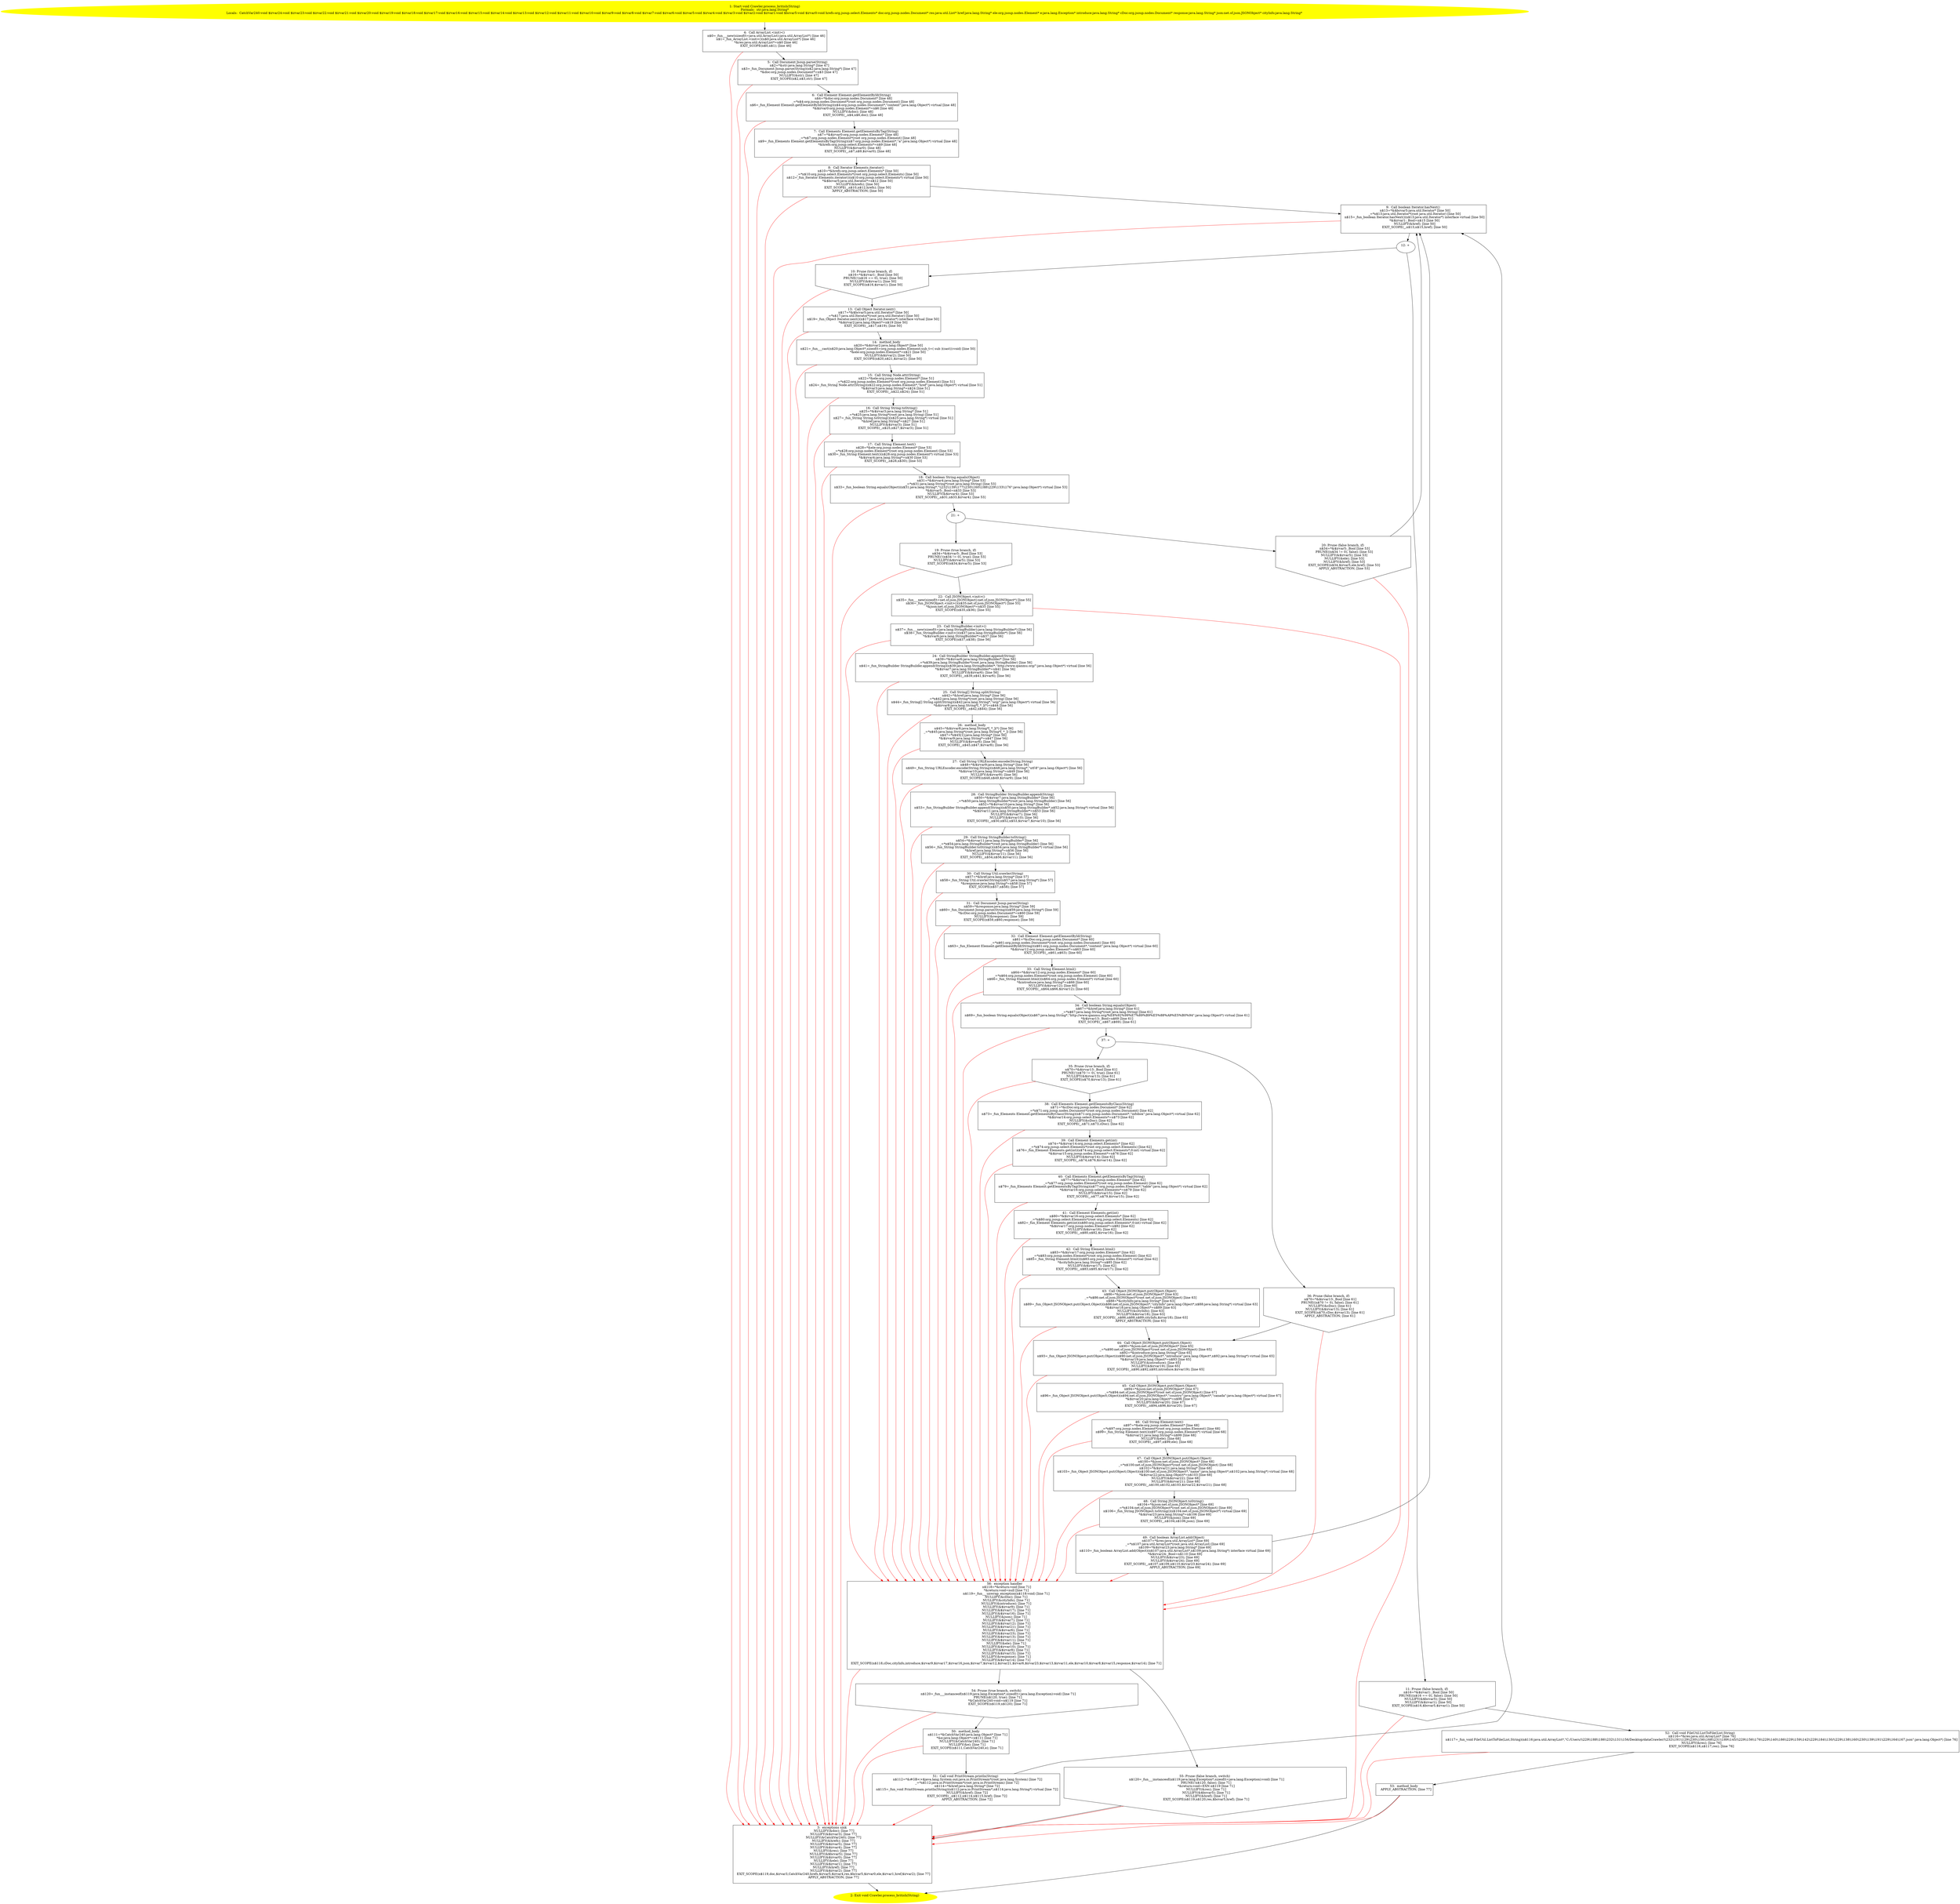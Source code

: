 /* @generated */
digraph cfg {
"com.dulishuo.qianmu.city.Crawler.process_british(java.lang.String):void.0b374872aeefdee6e9dab8f9bb903de5_1" [label="1: Start void Crawler.process_british(String)\nFormals:  str:java.lang.String*\nLocals:  CatchVar240:void $irvar24:void $irvar23:void $irvar22:void $irvar21:void $irvar20:void $irvar19:void $irvar18:void $irvar17:void $irvar16:void $irvar15:void $irvar14:void $irvar13:void $irvar12:void $irvar11:void $irvar10:void $irvar9:void $irvar8:void $irvar7:void $irvar6:void $irvar5:void $irvar4:void $irvar3:void $irvar2:void $irvar1:void $bcvar5:void $irvar0:void hrefs:org.jsoup.select.Elements* doc:org.jsoup.nodes.Document* res:java.util.List* href:java.lang.String* ele:org.jsoup.nodes.Element* e:java.lang.Exception* introduce:java.lang.String* cDoc:org.jsoup.nodes.Document* response:java.lang.String* json:net.sf.json.JSONObject* cityInfo:java.lang.String* \n  " color=yellow style=filled]
	

	 "com.dulishuo.qianmu.city.Crawler.process_british(java.lang.String):void.0b374872aeefdee6e9dab8f9bb903de5_1" -> "com.dulishuo.qianmu.city.Crawler.process_british(java.lang.String):void.0b374872aeefdee6e9dab8f9bb903de5_4" ;
"com.dulishuo.qianmu.city.Crawler.process_british(java.lang.String):void.0b374872aeefdee6e9dab8f9bb903de5_2" [label="2: Exit void Crawler.process_british(String) \n  " color=yellow style=filled]
	

"com.dulishuo.qianmu.city.Crawler.process_british(java.lang.String):void.0b374872aeefdee6e9dab8f9bb903de5_3" [label="3:  exceptions sink \n   NULLIFY(&doc); [line 77]\n  NULLIFY(&$irvar3); [line 77]\n  NULLIFY(&CatchVar240); [line 77]\n  NULLIFY(&hrefs); [line 77]\n  NULLIFY(&$irvar5); [line 77]\n  NULLIFY(&$irvar4); [line 77]\n  NULLIFY(&res); [line 77]\n  NULLIFY(&$bcvar5); [line 77]\n  NULLIFY(&$irvar0); [line 77]\n  NULLIFY(&ele); [line 77]\n  NULLIFY(&$irvar1); [line 77]\n  NULLIFY(&href); [line 77]\n  NULLIFY(&$irvar2); [line 77]\n  EXIT_SCOPE(n$119,doc,$irvar3,CatchVar240,hrefs,$irvar5,$irvar4,res,$bcvar5,$irvar0,ele,$irvar1,href,$irvar2); [line 77]\n  APPLY_ABSTRACTION; [line 77]\n " shape="box"]
	

	 "com.dulishuo.qianmu.city.Crawler.process_british(java.lang.String):void.0b374872aeefdee6e9dab8f9bb903de5_3" -> "com.dulishuo.qianmu.city.Crawler.process_british(java.lang.String):void.0b374872aeefdee6e9dab8f9bb903de5_2" ;
"com.dulishuo.qianmu.city.Crawler.process_british(java.lang.String):void.0b374872aeefdee6e9dab8f9bb903de5_4" [label="4:  Call ArrayList.<init>() \n   n$0=_fun___new(sizeof(t=java.util.ArrayList):java.util.ArrayList*) [line 46]\n  n$1=_fun_ArrayList.<init>()(n$0:java.util.ArrayList*) [line 46]\n  *&res:java.util.ArrayList*=n$0 [line 46]\n  EXIT_SCOPE(n$0,n$1); [line 46]\n " shape="box"]
	

	 "com.dulishuo.qianmu.city.Crawler.process_british(java.lang.String):void.0b374872aeefdee6e9dab8f9bb903de5_4" -> "com.dulishuo.qianmu.city.Crawler.process_british(java.lang.String):void.0b374872aeefdee6e9dab8f9bb903de5_5" ;
	 "com.dulishuo.qianmu.city.Crawler.process_british(java.lang.String):void.0b374872aeefdee6e9dab8f9bb903de5_4" -> "com.dulishuo.qianmu.city.Crawler.process_british(java.lang.String):void.0b374872aeefdee6e9dab8f9bb903de5_3" [color="red" ];
"com.dulishuo.qianmu.city.Crawler.process_british(java.lang.String):void.0b374872aeefdee6e9dab8f9bb903de5_5" [label="5:  Call Document Jsoup.parse(String) \n   n$2=*&str:java.lang.String* [line 47]\n  n$3=_fun_Document Jsoup.parse(String)(n$2:java.lang.String*) [line 47]\n  *&doc:org.jsoup.nodes.Document*=n$3 [line 47]\n  NULLIFY(&str); [line 47]\n  EXIT_SCOPE(n$2,n$3,str); [line 47]\n " shape="box"]
	

	 "com.dulishuo.qianmu.city.Crawler.process_british(java.lang.String):void.0b374872aeefdee6e9dab8f9bb903de5_5" -> "com.dulishuo.qianmu.city.Crawler.process_british(java.lang.String):void.0b374872aeefdee6e9dab8f9bb903de5_6" ;
	 "com.dulishuo.qianmu.city.Crawler.process_british(java.lang.String):void.0b374872aeefdee6e9dab8f9bb903de5_5" -> "com.dulishuo.qianmu.city.Crawler.process_british(java.lang.String):void.0b374872aeefdee6e9dab8f9bb903de5_3" [color="red" ];
"com.dulishuo.qianmu.city.Crawler.process_british(java.lang.String):void.0b374872aeefdee6e9dab8f9bb903de5_6" [label="6:  Call Element Element.getElementById(String) \n   n$4=*&doc:org.jsoup.nodes.Document* [line 48]\n  _=*n$4:org.jsoup.nodes.Document*(root org.jsoup.nodes.Document) [line 48]\n  n$6=_fun_Element Element.getElementById(String)(n$4:org.jsoup.nodes.Document*,\"content\":java.lang.Object*) virtual [line 48]\n  *&$irvar0:org.jsoup.nodes.Element*=n$6 [line 48]\n  NULLIFY(&doc); [line 48]\n  EXIT_SCOPE(_,n$4,n$6,doc); [line 48]\n " shape="box"]
	

	 "com.dulishuo.qianmu.city.Crawler.process_british(java.lang.String):void.0b374872aeefdee6e9dab8f9bb903de5_6" -> "com.dulishuo.qianmu.city.Crawler.process_british(java.lang.String):void.0b374872aeefdee6e9dab8f9bb903de5_7" ;
	 "com.dulishuo.qianmu.city.Crawler.process_british(java.lang.String):void.0b374872aeefdee6e9dab8f9bb903de5_6" -> "com.dulishuo.qianmu.city.Crawler.process_british(java.lang.String):void.0b374872aeefdee6e9dab8f9bb903de5_3" [color="red" ];
"com.dulishuo.qianmu.city.Crawler.process_british(java.lang.String):void.0b374872aeefdee6e9dab8f9bb903de5_7" [label="7:  Call Elements Element.getElementsByTag(String) \n   n$7=*&$irvar0:org.jsoup.nodes.Element* [line 48]\n  _=*n$7:org.jsoup.nodes.Element*(root org.jsoup.nodes.Element) [line 48]\n  n$9=_fun_Elements Element.getElementsByTag(String)(n$7:org.jsoup.nodes.Element*,\"a\":java.lang.Object*) virtual [line 48]\n  *&hrefs:org.jsoup.select.Elements*=n$9 [line 48]\n  NULLIFY(&$irvar0); [line 48]\n  EXIT_SCOPE(_,n$7,n$9,$irvar0); [line 48]\n " shape="box"]
	

	 "com.dulishuo.qianmu.city.Crawler.process_british(java.lang.String):void.0b374872aeefdee6e9dab8f9bb903de5_7" -> "com.dulishuo.qianmu.city.Crawler.process_british(java.lang.String):void.0b374872aeefdee6e9dab8f9bb903de5_8" ;
	 "com.dulishuo.qianmu.city.Crawler.process_british(java.lang.String):void.0b374872aeefdee6e9dab8f9bb903de5_7" -> "com.dulishuo.qianmu.city.Crawler.process_british(java.lang.String):void.0b374872aeefdee6e9dab8f9bb903de5_3" [color="red" ];
"com.dulishuo.qianmu.city.Crawler.process_british(java.lang.String):void.0b374872aeefdee6e9dab8f9bb903de5_8" [label="8:  Call Iterator Elements.iterator() \n   n$10=*&hrefs:org.jsoup.select.Elements* [line 50]\n  _=*n$10:org.jsoup.select.Elements*(root org.jsoup.select.Elements) [line 50]\n  n$12=_fun_Iterator Elements.iterator()(n$10:org.jsoup.select.Elements*) virtual [line 50]\n  *&$bcvar5:java.util.Iterator*=n$12 [line 50]\n  NULLIFY(&hrefs); [line 50]\n  EXIT_SCOPE(_,n$10,n$12,hrefs); [line 50]\n  APPLY_ABSTRACTION; [line 50]\n " shape="box"]
	

	 "com.dulishuo.qianmu.city.Crawler.process_british(java.lang.String):void.0b374872aeefdee6e9dab8f9bb903de5_8" -> "com.dulishuo.qianmu.city.Crawler.process_british(java.lang.String):void.0b374872aeefdee6e9dab8f9bb903de5_9" ;
	 "com.dulishuo.qianmu.city.Crawler.process_british(java.lang.String):void.0b374872aeefdee6e9dab8f9bb903de5_8" -> "com.dulishuo.qianmu.city.Crawler.process_british(java.lang.String):void.0b374872aeefdee6e9dab8f9bb903de5_3" [color="red" ];
"com.dulishuo.qianmu.city.Crawler.process_british(java.lang.String):void.0b374872aeefdee6e9dab8f9bb903de5_9" [label="9:  Call boolean Iterator.hasNext() \n   n$13=*&$bcvar5:java.util.Iterator* [line 50]\n  _=*n$13:java.util.Iterator*(root java.util.Iterator) [line 50]\n  n$15=_fun_boolean Iterator.hasNext()(n$13:java.util.Iterator*) interface virtual [line 50]\n  *&$irvar1:_Bool=n$15 [line 50]\n  NULLIFY(&href); [line 50]\n  EXIT_SCOPE(_,n$13,n$15,href); [line 50]\n " shape="box"]
	

	 "com.dulishuo.qianmu.city.Crawler.process_british(java.lang.String):void.0b374872aeefdee6e9dab8f9bb903de5_9" -> "com.dulishuo.qianmu.city.Crawler.process_british(java.lang.String):void.0b374872aeefdee6e9dab8f9bb903de5_12" ;
	 "com.dulishuo.qianmu.city.Crawler.process_british(java.lang.String):void.0b374872aeefdee6e9dab8f9bb903de5_9" -> "com.dulishuo.qianmu.city.Crawler.process_british(java.lang.String):void.0b374872aeefdee6e9dab8f9bb903de5_3" [color="red" ];
"com.dulishuo.qianmu.city.Crawler.process_british(java.lang.String):void.0b374872aeefdee6e9dab8f9bb903de5_10" [label="10: Prune (true branch, if) \n   n$16=*&$irvar1:_Bool [line 50]\n  PRUNE(!(n$16 == 0), true); [line 50]\n  NULLIFY(&$irvar1); [line 50]\n  EXIT_SCOPE(n$16,$irvar1); [line 50]\n " shape="invhouse"]
	

	 "com.dulishuo.qianmu.city.Crawler.process_british(java.lang.String):void.0b374872aeefdee6e9dab8f9bb903de5_10" -> "com.dulishuo.qianmu.city.Crawler.process_british(java.lang.String):void.0b374872aeefdee6e9dab8f9bb903de5_13" ;
	 "com.dulishuo.qianmu.city.Crawler.process_british(java.lang.String):void.0b374872aeefdee6e9dab8f9bb903de5_10" -> "com.dulishuo.qianmu.city.Crawler.process_british(java.lang.String):void.0b374872aeefdee6e9dab8f9bb903de5_3" [color="red" ];
"com.dulishuo.qianmu.city.Crawler.process_british(java.lang.String):void.0b374872aeefdee6e9dab8f9bb903de5_11" [label="11: Prune (false branch, if) \n   n$16=*&$irvar1:_Bool [line 50]\n  PRUNE((n$16 == 0), false); [line 50]\n  NULLIFY(&$bcvar5); [line 50]\n  NULLIFY(&$irvar1); [line 50]\n  EXIT_SCOPE(n$16,$bcvar5,$irvar1); [line 50]\n " shape="invhouse"]
	

	 "com.dulishuo.qianmu.city.Crawler.process_british(java.lang.String):void.0b374872aeefdee6e9dab8f9bb903de5_11" -> "com.dulishuo.qianmu.city.Crawler.process_british(java.lang.String):void.0b374872aeefdee6e9dab8f9bb903de5_52" ;
	 "com.dulishuo.qianmu.city.Crawler.process_british(java.lang.String):void.0b374872aeefdee6e9dab8f9bb903de5_11" -> "com.dulishuo.qianmu.city.Crawler.process_british(java.lang.String):void.0b374872aeefdee6e9dab8f9bb903de5_3" [color="red" ];
"com.dulishuo.qianmu.city.Crawler.process_british(java.lang.String):void.0b374872aeefdee6e9dab8f9bb903de5_12" [label="12: + \n  " ]
	

	 "com.dulishuo.qianmu.city.Crawler.process_british(java.lang.String):void.0b374872aeefdee6e9dab8f9bb903de5_12" -> "com.dulishuo.qianmu.city.Crawler.process_british(java.lang.String):void.0b374872aeefdee6e9dab8f9bb903de5_10" ;
	 "com.dulishuo.qianmu.city.Crawler.process_british(java.lang.String):void.0b374872aeefdee6e9dab8f9bb903de5_12" -> "com.dulishuo.qianmu.city.Crawler.process_british(java.lang.String):void.0b374872aeefdee6e9dab8f9bb903de5_11" ;
"com.dulishuo.qianmu.city.Crawler.process_british(java.lang.String):void.0b374872aeefdee6e9dab8f9bb903de5_13" [label="13:  Call Object Iterator.next() \n   n$17=*&$bcvar5:java.util.Iterator* [line 50]\n  _=*n$17:java.util.Iterator*(root java.util.Iterator) [line 50]\n  n$19=_fun_Object Iterator.next()(n$17:java.util.Iterator*) interface virtual [line 50]\n  *&$irvar2:java.lang.Object*=n$19 [line 50]\n  EXIT_SCOPE(_,n$17,n$19); [line 50]\n " shape="box"]
	

	 "com.dulishuo.qianmu.city.Crawler.process_british(java.lang.String):void.0b374872aeefdee6e9dab8f9bb903de5_13" -> "com.dulishuo.qianmu.city.Crawler.process_british(java.lang.String):void.0b374872aeefdee6e9dab8f9bb903de5_14" ;
	 "com.dulishuo.qianmu.city.Crawler.process_british(java.lang.String):void.0b374872aeefdee6e9dab8f9bb903de5_13" -> "com.dulishuo.qianmu.city.Crawler.process_british(java.lang.String):void.0b374872aeefdee6e9dab8f9bb903de5_3" [color="red" ];
"com.dulishuo.qianmu.city.Crawler.process_british(java.lang.String):void.0b374872aeefdee6e9dab8f9bb903de5_14" [label="14:  method_body \n   n$20=*&$irvar2:java.lang.Object* [line 50]\n  n$21=_fun___cast(n$20:java.lang.Object*,sizeof(t=org.jsoup.nodes.Element;sub_t=( sub )(cast)):void) [line 50]\n  *&ele:org.jsoup.nodes.Element*=n$21 [line 50]\n  NULLIFY(&$irvar2); [line 50]\n  EXIT_SCOPE(n$20,n$21,$irvar2); [line 50]\n " shape="box"]
	

	 "com.dulishuo.qianmu.city.Crawler.process_british(java.lang.String):void.0b374872aeefdee6e9dab8f9bb903de5_14" -> "com.dulishuo.qianmu.city.Crawler.process_british(java.lang.String):void.0b374872aeefdee6e9dab8f9bb903de5_15" ;
	 "com.dulishuo.qianmu.city.Crawler.process_british(java.lang.String):void.0b374872aeefdee6e9dab8f9bb903de5_14" -> "com.dulishuo.qianmu.city.Crawler.process_british(java.lang.String):void.0b374872aeefdee6e9dab8f9bb903de5_3" [color="red" ];
"com.dulishuo.qianmu.city.Crawler.process_british(java.lang.String):void.0b374872aeefdee6e9dab8f9bb903de5_15" [label="15:  Call String Node.attr(String) \n   n$22=*&ele:org.jsoup.nodes.Element* [line 51]\n  _=*n$22:org.jsoup.nodes.Element*(root org.jsoup.nodes.Element) [line 51]\n  n$24=_fun_String Node.attr(String)(n$22:org.jsoup.nodes.Element*,\"href\":java.lang.Object*) virtual [line 51]\n  *&$irvar3:java.lang.String*=n$24 [line 51]\n  EXIT_SCOPE(_,n$22,n$24); [line 51]\n " shape="box"]
	

	 "com.dulishuo.qianmu.city.Crawler.process_british(java.lang.String):void.0b374872aeefdee6e9dab8f9bb903de5_15" -> "com.dulishuo.qianmu.city.Crawler.process_british(java.lang.String):void.0b374872aeefdee6e9dab8f9bb903de5_16" ;
	 "com.dulishuo.qianmu.city.Crawler.process_british(java.lang.String):void.0b374872aeefdee6e9dab8f9bb903de5_15" -> "com.dulishuo.qianmu.city.Crawler.process_british(java.lang.String):void.0b374872aeefdee6e9dab8f9bb903de5_3" [color="red" ];
"com.dulishuo.qianmu.city.Crawler.process_british(java.lang.String):void.0b374872aeefdee6e9dab8f9bb903de5_16" [label="16:  Call String String.toString() \n   n$25=*&$irvar3:java.lang.String* [line 51]\n  _=*n$25:java.lang.String*(root java.lang.String) [line 51]\n  n$27=_fun_String String.toString()(n$25:java.lang.String*) virtual [line 51]\n  *&href:java.lang.String*=n$27 [line 51]\n  NULLIFY(&$irvar3); [line 51]\n  EXIT_SCOPE(_,n$25,n$27,$irvar3); [line 51]\n " shape="box"]
	

	 "com.dulishuo.qianmu.city.Crawler.process_british(java.lang.String):void.0b374872aeefdee6e9dab8f9bb903de5_16" -> "com.dulishuo.qianmu.city.Crawler.process_british(java.lang.String):void.0b374872aeefdee6e9dab8f9bb903de5_17" ;
	 "com.dulishuo.qianmu.city.Crawler.process_british(java.lang.String):void.0b374872aeefdee6e9dab8f9bb903de5_16" -> "com.dulishuo.qianmu.city.Crawler.process_british(java.lang.String):void.0b374872aeefdee6e9dab8f9bb903de5_3" [color="red" ];
"com.dulishuo.qianmu.city.Crawler.process_british(java.lang.String):void.0b374872aeefdee6e9dab8f9bb903de5_17" [label="17:  Call String Element.text() \n   n$28=*&ele:org.jsoup.nodes.Element* [line 53]\n  _=*n$28:org.jsoup.nodes.Element*(root org.jsoup.nodes.Element) [line 53]\n  n$30=_fun_String Element.text()(n$28:org.jsoup.nodes.Element*) virtual [line 53]\n  *&$irvar4:java.lang.String*=n$30 [line 53]\n  EXIT_SCOPE(_,n$28,n$30); [line 53]\n " shape="box"]
	

	 "com.dulishuo.qianmu.city.Crawler.process_british(java.lang.String):void.0b374872aeefdee6e9dab8f9bb903de5_17" -> "com.dulishuo.qianmu.city.Crawler.process_british(java.lang.String):void.0b374872aeefdee6e9dab8f9bb903de5_18" ;
	 "com.dulishuo.qianmu.city.Crawler.process_british(java.lang.String):void.0b374872aeefdee6e9dab8f9bb903de5_17" -> "com.dulishuo.qianmu.city.Crawler.process_british(java.lang.String):void.0b374872aeefdee6e9dab8f9bb903de5_3" [color="red" ];
"com.dulishuo.qianmu.city.Crawler.process_british(java.lang.String):void.0b374872aeefdee6e9dab8f9bb903de5_18" [label="18:  Call boolean String.equals(Object) \n   n$31=*&$irvar4:java.lang.String* [line 53]\n  _=*n$31:java.lang.String*(root java.lang.String) [line 53]\n  n$33=_fun_boolean String.equals(Object)(n$31:java.lang.String*,\"\\\\232\\\\139\\\\177\\\\230\\\\160\\\\188\\\\229\\\\133\\\\176\":java.lang.Object*) virtual [line 53]\n  *&$irvar5:_Bool=n$33 [line 53]\n  NULLIFY(&$irvar4); [line 53]\n  EXIT_SCOPE(_,n$31,n$33,$irvar4); [line 53]\n " shape="box"]
	

	 "com.dulishuo.qianmu.city.Crawler.process_british(java.lang.String):void.0b374872aeefdee6e9dab8f9bb903de5_18" -> "com.dulishuo.qianmu.city.Crawler.process_british(java.lang.String):void.0b374872aeefdee6e9dab8f9bb903de5_21" ;
	 "com.dulishuo.qianmu.city.Crawler.process_british(java.lang.String):void.0b374872aeefdee6e9dab8f9bb903de5_18" -> "com.dulishuo.qianmu.city.Crawler.process_british(java.lang.String):void.0b374872aeefdee6e9dab8f9bb903de5_3" [color="red" ];
"com.dulishuo.qianmu.city.Crawler.process_british(java.lang.String):void.0b374872aeefdee6e9dab8f9bb903de5_19" [label="19: Prune (true branch, if) \n   n$34=*&$irvar5:_Bool [line 53]\n  PRUNE(!(n$34 != 0), true); [line 53]\n  NULLIFY(&$irvar5); [line 53]\n  EXIT_SCOPE(n$34,$irvar5); [line 53]\n " shape="invhouse"]
	

	 "com.dulishuo.qianmu.city.Crawler.process_british(java.lang.String):void.0b374872aeefdee6e9dab8f9bb903de5_19" -> "com.dulishuo.qianmu.city.Crawler.process_british(java.lang.String):void.0b374872aeefdee6e9dab8f9bb903de5_22" ;
	 "com.dulishuo.qianmu.city.Crawler.process_british(java.lang.String):void.0b374872aeefdee6e9dab8f9bb903de5_19" -> "com.dulishuo.qianmu.city.Crawler.process_british(java.lang.String):void.0b374872aeefdee6e9dab8f9bb903de5_3" [color="red" ];
"com.dulishuo.qianmu.city.Crawler.process_british(java.lang.String):void.0b374872aeefdee6e9dab8f9bb903de5_20" [label="20: Prune (false branch, if) \n   n$34=*&$irvar5:_Bool [line 53]\n  PRUNE((n$34 != 0), false); [line 53]\n  NULLIFY(&$irvar5); [line 53]\n  NULLIFY(&ele); [line 53]\n  NULLIFY(&href); [line 53]\n  EXIT_SCOPE(n$34,$irvar5,ele,href); [line 53]\n  APPLY_ABSTRACTION; [line 53]\n " shape="invhouse"]
	

	 "com.dulishuo.qianmu.city.Crawler.process_british(java.lang.String):void.0b374872aeefdee6e9dab8f9bb903de5_20" -> "com.dulishuo.qianmu.city.Crawler.process_british(java.lang.String):void.0b374872aeefdee6e9dab8f9bb903de5_9" ;
	 "com.dulishuo.qianmu.city.Crawler.process_british(java.lang.String):void.0b374872aeefdee6e9dab8f9bb903de5_20" -> "com.dulishuo.qianmu.city.Crawler.process_british(java.lang.String):void.0b374872aeefdee6e9dab8f9bb903de5_3" [color="red" ];
"com.dulishuo.qianmu.city.Crawler.process_british(java.lang.String):void.0b374872aeefdee6e9dab8f9bb903de5_21" [label="21: + \n  " ]
	

	 "com.dulishuo.qianmu.city.Crawler.process_british(java.lang.String):void.0b374872aeefdee6e9dab8f9bb903de5_21" -> "com.dulishuo.qianmu.city.Crawler.process_british(java.lang.String):void.0b374872aeefdee6e9dab8f9bb903de5_19" ;
	 "com.dulishuo.qianmu.city.Crawler.process_british(java.lang.String):void.0b374872aeefdee6e9dab8f9bb903de5_21" -> "com.dulishuo.qianmu.city.Crawler.process_british(java.lang.String):void.0b374872aeefdee6e9dab8f9bb903de5_20" ;
"com.dulishuo.qianmu.city.Crawler.process_british(java.lang.String):void.0b374872aeefdee6e9dab8f9bb903de5_22" [label="22:  Call JSONObject.<init>() \n   n$35=_fun___new(sizeof(t=net.sf.json.JSONObject):net.sf.json.JSONObject*) [line 55]\n  n$36=_fun_JSONObject.<init>()(n$35:net.sf.json.JSONObject*) [line 55]\n  *&json:net.sf.json.JSONObject*=n$35 [line 55]\n  EXIT_SCOPE(n$35,n$36); [line 55]\n " shape="box"]
	

	 "com.dulishuo.qianmu.city.Crawler.process_british(java.lang.String):void.0b374872aeefdee6e9dab8f9bb903de5_22" -> "com.dulishuo.qianmu.city.Crawler.process_british(java.lang.String):void.0b374872aeefdee6e9dab8f9bb903de5_23" ;
	 "com.dulishuo.qianmu.city.Crawler.process_british(java.lang.String):void.0b374872aeefdee6e9dab8f9bb903de5_22" -> "com.dulishuo.qianmu.city.Crawler.process_british(java.lang.String):void.0b374872aeefdee6e9dab8f9bb903de5_56" [color="red" ];
"com.dulishuo.qianmu.city.Crawler.process_british(java.lang.String):void.0b374872aeefdee6e9dab8f9bb903de5_23" [label="23:  Call StringBuilder.<init>() \n   n$37=_fun___new(sizeof(t=java.lang.StringBuilder):java.lang.StringBuilder*) [line 56]\n  n$38=_fun_StringBuilder.<init>()(n$37:java.lang.StringBuilder*) [line 56]\n  *&$irvar6:java.lang.StringBuilder*=n$37 [line 56]\n  EXIT_SCOPE(n$37,n$38); [line 56]\n " shape="box"]
	

	 "com.dulishuo.qianmu.city.Crawler.process_british(java.lang.String):void.0b374872aeefdee6e9dab8f9bb903de5_23" -> "com.dulishuo.qianmu.city.Crawler.process_british(java.lang.String):void.0b374872aeefdee6e9dab8f9bb903de5_24" ;
	 "com.dulishuo.qianmu.city.Crawler.process_british(java.lang.String):void.0b374872aeefdee6e9dab8f9bb903de5_23" -> "com.dulishuo.qianmu.city.Crawler.process_british(java.lang.String):void.0b374872aeefdee6e9dab8f9bb903de5_56" [color="red" ];
"com.dulishuo.qianmu.city.Crawler.process_british(java.lang.String):void.0b374872aeefdee6e9dab8f9bb903de5_24" [label="24:  Call StringBuilder StringBuilder.append(String) \n   n$39=*&$irvar6:java.lang.StringBuilder* [line 56]\n  _=*n$39:java.lang.StringBuilder*(root java.lang.StringBuilder) [line 56]\n  n$41=_fun_StringBuilder StringBuilder.append(String)(n$39:java.lang.StringBuilder*,\"http://www.qianmu.org/\":java.lang.Object*) virtual [line 56]\n  *&$irvar7:java.lang.StringBuilder*=n$41 [line 56]\n  NULLIFY(&$irvar6); [line 56]\n  EXIT_SCOPE(_,n$39,n$41,$irvar6); [line 56]\n " shape="box"]
	

	 "com.dulishuo.qianmu.city.Crawler.process_british(java.lang.String):void.0b374872aeefdee6e9dab8f9bb903de5_24" -> "com.dulishuo.qianmu.city.Crawler.process_british(java.lang.String):void.0b374872aeefdee6e9dab8f9bb903de5_25" ;
	 "com.dulishuo.qianmu.city.Crawler.process_british(java.lang.String):void.0b374872aeefdee6e9dab8f9bb903de5_24" -> "com.dulishuo.qianmu.city.Crawler.process_british(java.lang.String):void.0b374872aeefdee6e9dab8f9bb903de5_56" [color="red" ];
"com.dulishuo.qianmu.city.Crawler.process_british(java.lang.String):void.0b374872aeefdee6e9dab8f9bb903de5_25" [label="25:  Call String[] String.split(String) \n   n$42=*&href:java.lang.String* [line 56]\n  _=*n$42:java.lang.String*(root java.lang.String) [line 56]\n  n$44=_fun_String[] String.split(String)(n$42:java.lang.String*,\"org/\":java.lang.Object*) virtual [line 56]\n  *&$irvar8:java.lang.String*[_*_](*)=n$44 [line 56]\n  EXIT_SCOPE(_,n$42,n$44); [line 56]\n " shape="box"]
	

	 "com.dulishuo.qianmu.city.Crawler.process_british(java.lang.String):void.0b374872aeefdee6e9dab8f9bb903de5_25" -> "com.dulishuo.qianmu.city.Crawler.process_british(java.lang.String):void.0b374872aeefdee6e9dab8f9bb903de5_26" ;
	 "com.dulishuo.qianmu.city.Crawler.process_british(java.lang.String):void.0b374872aeefdee6e9dab8f9bb903de5_25" -> "com.dulishuo.qianmu.city.Crawler.process_british(java.lang.String):void.0b374872aeefdee6e9dab8f9bb903de5_56" [color="red" ];
"com.dulishuo.qianmu.city.Crawler.process_british(java.lang.String):void.0b374872aeefdee6e9dab8f9bb903de5_26" [label="26:  method_body \n   n$45=*&$irvar8:java.lang.String*[_*_](*) [line 56]\n  _=*n$45:java.lang.String*(root java.lang.String*[_*_]) [line 56]\n  n$47=*n$45[1]:java.lang.String* [line 56]\n  *&$irvar9:java.lang.String*=n$47 [line 56]\n  NULLIFY(&$irvar8); [line 56]\n  EXIT_SCOPE(_,n$45,n$47,$irvar8); [line 56]\n " shape="box"]
	

	 "com.dulishuo.qianmu.city.Crawler.process_british(java.lang.String):void.0b374872aeefdee6e9dab8f9bb903de5_26" -> "com.dulishuo.qianmu.city.Crawler.process_british(java.lang.String):void.0b374872aeefdee6e9dab8f9bb903de5_27" ;
	 "com.dulishuo.qianmu.city.Crawler.process_british(java.lang.String):void.0b374872aeefdee6e9dab8f9bb903de5_26" -> "com.dulishuo.qianmu.city.Crawler.process_british(java.lang.String):void.0b374872aeefdee6e9dab8f9bb903de5_56" [color="red" ];
"com.dulishuo.qianmu.city.Crawler.process_british(java.lang.String):void.0b374872aeefdee6e9dab8f9bb903de5_27" [label="27:  Call String URLEncoder.encode(String,String) \n   n$48=*&$irvar9:java.lang.String* [line 56]\n  n$49=_fun_String URLEncoder.encode(String,String)(n$48:java.lang.String*,\"utf-8\":java.lang.Object*) [line 56]\n  *&$irvar10:java.lang.String*=n$49 [line 56]\n  NULLIFY(&$irvar9); [line 56]\n  EXIT_SCOPE(n$48,n$49,$irvar9); [line 56]\n " shape="box"]
	

	 "com.dulishuo.qianmu.city.Crawler.process_british(java.lang.String):void.0b374872aeefdee6e9dab8f9bb903de5_27" -> "com.dulishuo.qianmu.city.Crawler.process_british(java.lang.String):void.0b374872aeefdee6e9dab8f9bb903de5_28" ;
	 "com.dulishuo.qianmu.city.Crawler.process_british(java.lang.String):void.0b374872aeefdee6e9dab8f9bb903de5_27" -> "com.dulishuo.qianmu.city.Crawler.process_british(java.lang.String):void.0b374872aeefdee6e9dab8f9bb903de5_56" [color="red" ];
"com.dulishuo.qianmu.city.Crawler.process_british(java.lang.String):void.0b374872aeefdee6e9dab8f9bb903de5_28" [label="28:  Call StringBuilder StringBuilder.append(String) \n   n$50=*&$irvar7:java.lang.StringBuilder* [line 56]\n  _=*n$50:java.lang.StringBuilder*(root java.lang.StringBuilder) [line 56]\n  n$52=*&$irvar10:java.lang.String* [line 56]\n  n$53=_fun_StringBuilder StringBuilder.append(String)(n$50:java.lang.StringBuilder*,n$52:java.lang.String*) virtual [line 56]\n  *&$irvar11:java.lang.StringBuilder*=n$53 [line 56]\n  NULLIFY(&$irvar7); [line 56]\n  NULLIFY(&$irvar10); [line 56]\n  EXIT_SCOPE(_,n$50,n$52,n$53,$irvar7,$irvar10); [line 56]\n " shape="box"]
	

	 "com.dulishuo.qianmu.city.Crawler.process_british(java.lang.String):void.0b374872aeefdee6e9dab8f9bb903de5_28" -> "com.dulishuo.qianmu.city.Crawler.process_british(java.lang.String):void.0b374872aeefdee6e9dab8f9bb903de5_29" ;
	 "com.dulishuo.qianmu.city.Crawler.process_british(java.lang.String):void.0b374872aeefdee6e9dab8f9bb903de5_28" -> "com.dulishuo.qianmu.city.Crawler.process_british(java.lang.String):void.0b374872aeefdee6e9dab8f9bb903de5_56" [color="red" ];
"com.dulishuo.qianmu.city.Crawler.process_british(java.lang.String):void.0b374872aeefdee6e9dab8f9bb903de5_29" [label="29:  Call String StringBuilder.toString() \n   n$54=*&$irvar11:java.lang.StringBuilder* [line 56]\n  _=*n$54:java.lang.StringBuilder*(root java.lang.StringBuilder) [line 56]\n  n$56=_fun_String StringBuilder.toString()(n$54:java.lang.StringBuilder*) virtual [line 56]\n  *&href:java.lang.String*=n$56 [line 56]\n  NULLIFY(&$irvar11); [line 56]\n  EXIT_SCOPE(_,n$54,n$56,$irvar11); [line 56]\n " shape="box"]
	

	 "com.dulishuo.qianmu.city.Crawler.process_british(java.lang.String):void.0b374872aeefdee6e9dab8f9bb903de5_29" -> "com.dulishuo.qianmu.city.Crawler.process_british(java.lang.String):void.0b374872aeefdee6e9dab8f9bb903de5_30" ;
	 "com.dulishuo.qianmu.city.Crawler.process_british(java.lang.String):void.0b374872aeefdee6e9dab8f9bb903de5_29" -> "com.dulishuo.qianmu.city.Crawler.process_british(java.lang.String):void.0b374872aeefdee6e9dab8f9bb903de5_56" [color="red" ];
"com.dulishuo.qianmu.city.Crawler.process_british(java.lang.String):void.0b374872aeefdee6e9dab8f9bb903de5_30" [label="30:  Call String Util.crawler(String) \n   n$57=*&href:java.lang.String* [line 57]\n  n$58=_fun_String Util.crawler(String)(n$57:java.lang.String*) [line 57]\n  *&response:java.lang.String*=n$58 [line 57]\n  EXIT_SCOPE(n$57,n$58); [line 57]\n " shape="box"]
	

	 "com.dulishuo.qianmu.city.Crawler.process_british(java.lang.String):void.0b374872aeefdee6e9dab8f9bb903de5_30" -> "com.dulishuo.qianmu.city.Crawler.process_british(java.lang.String):void.0b374872aeefdee6e9dab8f9bb903de5_31" ;
	 "com.dulishuo.qianmu.city.Crawler.process_british(java.lang.String):void.0b374872aeefdee6e9dab8f9bb903de5_30" -> "com.dulishuo.qianmu.city.Crawler.process_british(java.lang.String):void.0b374872aeefdee6e9dab8f9bb903de5_56" [color="red" ];
"com.dulishuo.qianmu.city.Crawler.process_british(java.lang.String):void.0b374872aeefdee6e9dab8f9bb903de5_31" [label="31:  Call Document Jsoup.parse(String) \n   n$59=*&response:java.lang.String* [line 59]\n  n$60=_fun_Document Jsoup.parse(String)(n$59:java.lang.String*) [line 59]\n  *&cDoc:org.jsoup.nodes.Document*=n$60 [line 59]\n  NULLIFY(&response); [line 59]\n  EXIT_SCOPE(n$59,n$60,response); [line 59]\n " shape="box"]
	

	 "com.dulishuo.qianmu.city.Crawler.process_british(java.lang.String):void.0b374872aeefdee6e9dab8f9bb903de5_31" -> "com.dulishuo.qianmu.city.Crawler.process_british(java.lang.String):void.0b374872aeefdee6e9dab8f9bb903de5_32" ;
	 "com.dulishuo.qianmu.city.Crawler.process_british(java.lang.String):void.0b374872aeefdee6e9dab8f9bb903de5_31" -> "com.dulishuo.qianmu.city.Crawler.process_british(java.lang.String):void.0b374872aeefdee6e9dab8f9bb903de5_56" [color="red" ];
"com.dulishuo.qianmu.city.Crawler.process_british(java.lang.String):void.0b374872aeefdee6e9dab8f9bb903de5_32" [label="32:  Call Element Element.getElementById(String) \n   n$61=*&cDoc:org.jsoup.nodes.Document* [line 60]\n  _=*n$61:org.jsoup.nodes.Document*(root org.jsoup.nodes.Document) [line 60]\n  n$63=_fun_Element Element.getElementById(String)(n$61:org.jsoup.nodes.Document*,\"content\":java.lang.Object*) virtual [line 60]\n  *&$irvar12:org.jsoup.nodes.Element*=n$63 [line 60]\n  EXIT_SCOPE(_,n$61,n$63); [line 60]\n " shape="box"]
	

	 "com.dulishuo.qianmu.city.Crawler.process_british(java.lang.String):void.0b374872aeefdee6e9dab8f9bb903de5_32" -> "com.dulishuo.qianmu.city.Crawler.process_british(java.lang.String):void.0b374872aeefdee6e9dab8f9bb903de5_33" ;
	 "com.dulishuo.qianmu.city.Crawler.process_british(java.lang.String):void.0b374872aeefdee6e9dab8f9bb903de5_32" -> "com.dulishuo.qianmu.city.Crawler.process_british(java.lang.String):void.0b374872aeefdee6e9dab8f9bb903de5_56" [color="red" ];
"com.dulishuo.qianmu.city.Crawler.process_british(java.lang.String):void.0b374872aeefdee6e9dab8f9bb903de5_33" [label="33:  Call String Element.html() \n   n$64=*&$irvar12:org.jsoup.nodes.Element* [line 60]\n  _=*n$64:org.jsoup.nodes.Element*(root org.jsoup.nodes.Element) [line 60]\n  n$66=_fun_String Element.html()(n$64:org.jsoup.nodes.Element*) virtual [line 60]\n  *&introduce:java.lang.String*=n$66 [line 60]\n  NULLIFY(&$irvar12); [line 60]\n  EXIT_SCOPE(_,n$64,n$66,$irvar12); [line 60]\n " shape="box"]
	

	 "com.dulishuo.qianmu.city.Crawler.process_british(java.lang.String):void.0b374872aeefdee6e9dab8f9bb903de5_33" -> "com.dulishuo.qianmu.city.Crawler.process_british(java.lang.String):void.0b374872aeefdee6e9dab8f9bb903de5_34" ;
	 "com.dulishuo.qianmu.city.Crawler.process_british(java.lang.String):void.0b374872aeefdee6e9dab8f9bb903de5_33" -> "com.dulishuo.qianmu.city.Crawler.process_british(java.lang.String):void.0b374872aeefdee6e9dab8f9bb903de5_56" [color="red" ];
"com.dulishuo.qianmu.city.Crawler.process_british(java.lang.String):void.0b374872aeefdee6e9dab8f9bb903de5_34" [label="34:  Call boolean String.equals(Object) \n   n$67=*&href:java.lang.String* [line 61]\n  _=*n$67:java.lang.String*(root java.lang.String) [line 61]\n  n$69=_fun_boolean String.equals(Object)(n$67:java.lang.String*,\"http://www.qianmu.org/%E8%92%99%E7%89%B9%E5%88%A9%E5%B0%94\":java.lang.Object*) virtual [line 61]\n  *&$irvar13:_Bool=n$69 [line 61]\n  EXIT_SCOPE(_,n$67,n$69); [line 61]\n " shape="box"]
	

	 "com.dulishuo.qianmu.city.Crawler.process_british(java.lang.String):void.0b374872aeefdee6e9dab8f9bb903de5_34" -> "com.dulishuo.qianmu.city.Crawler.process_british(java.lang.String):void.0b374872aeefdee6e9dab8f9bb903de5_37" ;
	 "com.dulishuo.qianmu.city.Crawler.process_british(java.lang.String):void.0b374872aeefdee6e9dab8f9bb903de5_34" -> "com.dulishuo.qianmu.city.Crawler.process_british(java.lang.String):void.0b374872aeefdee6e9dab8f9bb903de5_56" [color="red" ];
"com.dulishuo.qianmu.city.Crawler.process_british(java.lang.String):void.0b374872aeefdee6e9dab8f9bb903de5_35" [label="35: Prune (true branch, if) \n   n$70=*&$irvar13:_Bool [line 61]\n  PRUNE(!(n$70 != 0), true); [line 61]\n  NULLIFY(&$irvar13); [line 61]\n  EXIT_SCOPE(n$70,$irvar13); [line 61]\n " shape="invhouse"]
	

	 "com.dulishuo.qianmu.city.Crawler.process_british(java.lang.String):void.0b374872aeefdee6e9dab8f9bb903de5_35" -> "com.dulishuo.qianmu.city.Crawler.process_british(java.lang.String):void.0b374872aeefdee6e9dab8f9bb903de5_38" ;
	 "com.dulishuo.qianmu.city.Crawler.process_british(java.lang.String):void.0b374872aeefdee6e9dab8f9bb903de5_35" -> "com.dulishuo.qianmu.city.Crawler.process_british(java.lang.String):void.0b374872aeefdee6e9dab8f9bb903de5_56" [color="red" ];
"com.dulishuo.qianmu.city.Crawler.process_british(java.lang.String):void.0b374872aeefdee6e9dab8f9bb903de5_36" [label="36: Prune (false branch, if) \n   n$70=*&$irvar13:_Bool [line 61]\n  PRUNE((n$70 != 0), false); [line 61]\n  NULLIFY(&cDoc); [line 61]\n  NULLIFY(&$irvar13); [line 61]\n  EXIT_SCOPE(n$70,cDoc,$irvar13); [line 61]\n  APPLY_ABSTRACTION; [line 61]\n " shape="invhouse"]
	

	 "com.dulishuo.qianmu.city.Crawler.process_british(java.lang.String):void.0b374872aeefdee6e9dab8f9bb903de5_36" -> "com.dulishuo.qianmu.city.Crawler.process_british(java.lang.String):void.0b374872aeefdee6e9dab8f9bb903de5_44" ;
	 "com.dulishuo.qianmu.city.Crawler.process_british(java.lang.String):void.0b374872aeefdee6e9dab8f9bb903de5_36" -> "com.dulishuo.qianmu.city.Crawler.process_british(java.lang.String):void.0b374872aeefdee6e9dab8f9bb903de5_56" [color="red" ];
"com.dulishuo.qianmu.city.Crawler.process_british(java.lang.String):void.0b374872aeefdee6e9dab8f9bb903de5_37" [label="37: + \n  " ]
	

	 "com.dulishuo.qianmu.city.Crawler.process_british(java.lang.String):void.0b374872aeefdee6e9dab8f9bb903de5_37" -> "com.dulishuo.qianmu.city.Crawler.process_british(java.lang.String):void.0b374872aeefdee6e9dab8f9bb903de5_35" ;
	 "com.dulishuo.qianmu.city.Crawler.process_british(java.lang.String):void.0b374872aeefdee6e9dab8f9bb903de5_37" -> "com.dulishuo.qianmu.city.Crawler.process_british(java.lang.String):void.0b374872aeefdee6e9dab8f9bb903de5_36" ;
"com.dulishuo.qianmu.city.Crawler.process_british(java.lang.String):void.0b374872aeefdee6e9dab8f9bb903de5_38" [label="38:  Call Elements Element.getElementsByClass(String) \n   n$71=*&cDoc:org.jsoup.nodes.Document* [line 62]\n  _=*n$71:org.jsoup.nodes.Document*(root org.jsoup.nodes.Document) [line 62]\n  n$73=_fun_Elements Element.getElementsByClass(String)(n$71:org.jsoup.nodes.Document*,\"infobox\":java.lang.Object*) virtual [line 62]\n  *&$irvar14:org.jsoup.select.Elements*=n$73 [line 62]\n  NULLIFY(&cDoc); [line 62]\n  EXIT_SCOPE(_,n$71,n$73,cDoc); [line 62]\n " shape="box"]
	

	 "com.dulishuo.qianmu.city.Crawler.process_british(java.lang.String):void.0b374872aeefdee6e9dab8f9bb903de5_38" -> "com.dulishuo.qianmu.city.Crawler.process_british(java.lang.String):void.0b374872aeefdee6e9dab8f9bb903de5_39" ;
	 "com.dulishuo.qianmu.city.Crawler.process_british(java.lang.String):void.0b374872aeefdee6e9dab8f9bb903de5_38" -> "com.dulishuo.qianmu.city.Crawler.process_british(java.lang.String):void.0b374872aeefdee6e9dab8f9bb903de5_56" [color="red" ];
"com.dulishuo.qianmu.city.Crawler.process_british(java.lang.String):void.0b374872aeefdee6e9dab8f9bb903de5_39" [label="39:  Call Element Elements.get(int) \n   n$74=*&$irvar14:org.jsoup.select.Elements* [line 62]\n  _=*n$74:org.jsoup.select.Elements*(root org.jsoup.select.Elements) [line 62]\n  n$76=_fun_Element Elements.get(int)(n$74:org.jsoup.select.Elements*,0:int) virtual [line 62]\n  *&$irvar15:org.jsoup.nodes.Element*=n$76 [line 62]\n  NULLIFY(&$irvar14); [line 62]\n  EXIT_SCOPE(_,n$74,n$76,$irvar14); [line 62]\n " shape="box"]
	

	 "com.dulishuo.qianmu.city.Crawler.process_british(java.lang.String):void.0b374872aeefdee6e9dab8f9bb903de5_39" -> "com.dulishuo.qianmu.city.Crawler.process_british(java.lang.String):void.0b374872aeefdee6e9dab8f9bb903de5_40" ;
	 "com.dulishuo.qianmu.city.Crawler.process_british(java.lang.String):void.0b374872aeefdee6e9dab8f9bb903de5_39" -> "com.dulishuo.qianmu.city.Crawler.process_british(java.lang.String):void.0b374872aeefdee6e9dab8f9bb903de5_56" [color="red" ];
"com.dulishuo.qianmu.city.Crawler.process_british(java.lang.String):void.0b374872aeefdee6e9dab8f9bb903de5_40" [label="40:  Call Elements Element.getElementsByTag(String) \n   n$77=*&$irvar15:org.jsoup.nodes.Element* [line 62]\n  _=*n$77:org.jsoup.nodes.Element*(root org.jsoup.nodes.Element) [line 62]\n  n$79=_fun_Elements Element.getElementsByTag(String)(n$77:org.jsoup.nodes.Element*,\"table\":java.lang.Object*) virtual [line 62]\n  *&$irvar16:org.jsoup.select.Elements*=n$79 [line 62]\n  NULLIFY(&$irvar15); [line 62]\n  EXIT_SCOPE(_,n$77,n$79,$irvar15); [line 62]\n " shape="box"]
	

	 "com.dulishuo.qianmu.city.Crawler.process_british(java.lang.String):void.0b374872aeefdee6e9dab8f9bb903de5_40" -> "com.dulishuo.qianmu.city.Crawler.process_british(java.lang.String):void.0b374872aeefdee6e9dab8f9bb903de5_41" ;
	 "com.dulishuo.qianmu.city.Crawler.process_british(java.lang.String):void.0b374872aeefdee6e9dab8f9bb903de5_40" -> "com.dulishuo.qianmu.city.Crawler.process_british(java.lang.String):void.0b374872aeefdee6e9dab8f9bb903de5_56" [color="red" ];
"com.dulishuo.qianmu.city.Crawler.process_british(java.lang.String):void.0b374872aeefdee6e9dab8f9bb903de5_41" [label="41:  Call Element Elements.get(int) \n   n$80=*&$irvar16:org.jsoup.select.Elements* [line 62]\n  _=*n$80:org.jsoup.select.Elements*(root org.jsoup.select.Elements) [line 62]\n  n$82=_fun_Element Elements.get(int)(n$80:org.jsoup.select.Elements*,0:int) virtual [line 62]\n  *&$irvar17:org.jsoup.nodes.Element*=n$82 [line 62]\n  NULLIFY(&$irvar16); [line 62]\n  EXIT_SCOPE(_,n$80,n$82,$irvar16); [line 62]\n " shape="box"]
	

	 "com.dulishuo.qianmu.city.Crawler.process_british(java.lang.String):void.0b374872aeefdee6e9dab8f9bb903de5_41" -> "com.dulishuo.qianmu.city.Crawler.process_british(java.lang.String):void.0b374872aeefdee6e9dab8f9bb903de5_42" ;
	 "com.dulishuo.qianmu.city.Crawler.process_british(java.lang.String):void.0b374872aeefdee6e9dab8f9bb903de5_41" -> "com.dulishuo.qianmu.city.Crawler.process_british(java.lang.String):void.0b374872aeefdee6e9dab8f9bb903de5_56" [color="red" ];
"com.dulishuo.qianmu.city.Crawler.process_british(java.lang.String):void.0b374872aeefdee6e9dab8f9bb903de5_42" [label="42:  Call String Element.html() \n   n$83=*&$irvar17:org.jsoup.nodes.Element* [line 62]\n  _=*n$83:org.jsoup.nodes.Element*(root org.jsoup.nodes.Element) [line 62]\n  n$85=_fun_String Element.html()(n$83:org.jsoup.nodes.Element*) virtual [line 62]\n  *&cityInfo:java.lang.String*=n$85 [line 62]\n  NULLIFY(&$irvar17); [line 62]\n  EXIT_SCOPE(_,n$83,n$85,$irvar17); [line 62]\n " shape="box"]
	

	 "com.dulishuo.qianmu.city.Crawler.process_british(java.lang.String):void.0b374872aeefdee6e9dab8f9bb903de5_42" -> "com.dulishuo.qianmu.city.Crawler.process_british(java.lang.String):void.0b374872aeefdee6e9dab8f9bb903de5_43" ;
	 "com.dulishuo.qianmu.city.Crawler.process_british(java.lang.String):void.0b374872aeefdee6e9dab8f9bb903de5_42" -> "com.dulishuo.qianmu.city.Crawler.process_british(java.lang.String):void.0b374872aeefdee6e9dab8f9bb903de5_56" [color="red" ];
"com.dulishuo.qianmu.city.Crawler.process_british(java.lang.String):void.0b374872aeefdee6e9dab8f9bb903de5_43" [label="43:  Call Object JSONObject.put(Object,Object) \n   n$86=*&json:net.sf.json.JSONObject* [line 63]\n  _=*n$86:net.sf.json.JSONObject*(root net.sf.json.JSONObject) [line 63]\n  n$88=*&cityInfo:java.lang.String* [line 63]\n  n$89=_fun_Object JSONObject.put(Object,Object)(n$86:net.sf.json.JSONObject*,\"cityInfo\":java.lang.Object*,n$88:java.lang.String*) virtual [line 63]\n  *&$irvar18:java.lang.Object*=n$89 [line 63]\n  NULLIFY(&cityInfo); [line 63]\n  NULLIFY(&$irvar18); [line 63]\n  EXIT_SCOPE(_,n$86,n$88,n$89,cityInfo,$irvar18); [line 63]\n  APPLY_ABSTRACTION; [line 63]\n " shape="box"]
	

	 "com.dulishuo.qianmu.city.Crawler.process_british(java.lang.String):void.0b374872aeefdee6e9dab8f9bb903de5_43" -> "com.dulishuo.qianmu.city.Crawler.process_british(java.lang.String):void.0b374872aeefdee6e9dab8f9bb903de5_44" ;
	 "com.dulishuo.qianmu.city.Crawler.process_british(java.lang.String):void.0b374872aeefdee6e9dab8f9bb903de5_43" -> "com.dulishuo.qianmu.city.Crawler.process_british(java.lang.String):void.0b374872aeefdee6e9dab8f9bb903de5_56" [color="red" ];
"com.dulishuo.qianmu.city.Crawler.process_british(java.lang.String):void.0b374872aeefdee6e9dab8f9bb903de5_44" [label="44:  Call Object JSONObject.put(Object,Object) \n   n$90=*&json:net.sf.json.JSONObject* [line 65]\n  _=*n$90:net.sf.json.JSONObject*(root net.sf.json.JSONObject) [line 65]\n  n$92=*&introduce:java.lang.String* [line 65]\n  n$93=_fun_Object JSONObject.put(Object,Object)(n$90:net.sf.json.JSONObject*,\"introduce\":java.lang.Object*,n$92:java.lang.String*) virtual [line 65]\n  *&$irvar19:java.lang.Object*=n$93 [line 65]\n  NULLIFY(&introduce); [line 65]\n  NULLIFY(&$irvar19); [line 65]\n  EXIT_SCOPE(_,n$90,n$92,n$93,introduce,$irvar19); [line 65]\n " shape="box"]
	

	 "com.dulishuo.qianmu.city.Crawler.process_british(java.lang.String):void.0b374872aeefdee6e9dab8f9bb903de5_44" -> "com.dulishuo.qianmu.city.Crawler.process_british(java.lang.String):void.0b374872aeefdee6e9dab8f9bb903de5_45" ;
	 "com.dulishuo.qianmu.city.Crawler.process_british(java.lang.String):void.0b374872aeefdee6e9dab8f9bb903de5_44" -> "com.dulishuo.qianmu.city.Crawler.process_british(java.lang.String):void.0b374872aeefdee6e9dab8f9bb903de5_56" [color="red" ];
"com.dulishuo.qianmu.city.Crawler.process_british(java.lang.String):void.0b374872aeefdee6e9dab8f9bb903de5_45" [label="45:  Call Object JSONObject.put(Object,Object) \n   n$94=*&json:net.sf.json.JSONObject* [line 67]\n  _=*n$94:net.sf.json.JSONObject*(root net.sf.json.JSONObject) [line 67]\n  n$96=_fun_Object JSONObject.put(Object,Object)(n$94:net.sf.json.JSONObject*,\"country\":java.lang.Object*,\"canada\":java.lang.Object*) virtual [line 67]\n  *&$irvar20:java.lang.Object*=n$96 [line 67]\n  NULLIFY(&$irvar20); [line 67]\n  EXIT_SCOPE(_,n$94,n$96,$irvar20); [line 67]\n " shape="box"]
	

	 "com.dulishuo.qianmu.city.Crawler.process_british(java.lang.String):void.0b374872aeefdee6e9dab8f9bb903de5_45" -> "com.dulishuo.qianmu.city.Crawler.process_british(java.lang.String):void.0b374872aeefdee6e9dab8f9bb903de5_46" ;
	 "com.dulishuo.qianmu.city.Crawler.process_british(java.lang.String):void.0b374872aeefdee6e9dab8f9bb903de5_45" -> "com.dulishuo.qianmu.city.Crawler.process_british(java.lang.String):void.0b374872aeefdee6e9dab8f9bb903de5_56" [color="red" ];
"com.dulishuo.qianmu.city.Crawler.process_british(java.lang.String):void.0b374872aeefdee6e9dab8f9bb903de5_46" [label="46:  Call String Element.text() \n   n$97=*&ele:org.jsoup.nodes.Element* [line 68]\n  _=*n$97:org.jsoup.nodes.Element*(root org.jsoup.nodes.Element) [line 68]\n  n$99=_fun_String Element.text()(n$97:org.jsoup.nodes.Element*) virtual [line 68]\n  *&$irvar21:java.lang.String*=n$99 [line 68]\n  NULLIFY(&ele); [line 68]\n  EXIT_SCOPE(_,n$97,n$99,ele); [line 68]\n " shape="box"]
	

	 "com.dulishuo.qianmu.city.Crawler.process_british(java.lang.String):void.0b374872aeefdee6e9dab8f9bb903de5_46" -> "com.dulishuo.qianmu.city.Crawler.process_british(java.lang.String):void.0b374872aeefdee6e9dab8f9bb903de5_47" ;
	 "com.dulishuo.qianmu.city.Crawler.process_british(java.lang.String):void.0b374872aeefdee6e9dab8f9bb903de5_46" -> "com.dulishuo.qianmu.city.Crawler.process_british(java.lang.String):void.0b374872aeefdee6e9dab8f9bb903de5_56" [color="red" ];
"com.dulishuo.qianmu.city.Crawler.process_british(java.lang.String):void.0b374872aeefdee6e9dab8f9bb903de5_47" [label="47:  Call Object JSONObject.put(Object,Object) \n   n$100=*&json:net.sf.json.JSONObject* [line 68]\n  _=*n$100:net.sf.json.JSONObject*(root net.sf.json.JSONObject) [line 68]\n  n$102=*&$irvar21:java.lang.String* [line 68]\n  n$103=_fun_Object JSONObject.put(Object,Object)(n$100:net.sf.json.JSONObject*,\"name\":java.lang.Object*,n$102:java.lang.String*) virtual [line 68]\n  *&$irvar22:java.lang.Object*=n$103 [line 68]\n  NULLIFY(&$irvar22); [line 68]\n  NULLIFY(&$irvar21); [line 68]\n  EXIT_SCOPE(_,n$100,n$102,n$103,$irvar22,$irvar21); [line 68]\n " shape="box"]
	

	 "com.dulishuo.qianmu.city.Crawler.process_british(java.lang.String):void.0b374872aeefdee6e9dab8f9bb903de5_47" -> "com.dulishuo.qianmu.city.Crawler.process_british(java.lang.String):void.0b374872aeefdee6e9dab8f9bb903de5_48" ;
	 "com.dulishuo.qianmu.city.Crawler.process_british(java.lang.String):void.0b374872aeefdee6e9dab8f9bb903de5_47" -> "com.dulishuo.qianmu.city.Crawler.process_british(java.lang.String):void.0b374872aeefdee6e9dab8f9bb903de5_56" [color="red" ];
"com.dulishuo.qianmu.city.Crawler.process_british(java.lang.String):void.0b374872aeefdee6e9dab8f9bb903de5_48" [label="48:  Call String JSONObject.toString() \n   n$104=*&json:net.sf.json.JSONObject* [line 69]\n  _=*n$104:net.sf.json.JSONObject*(root net.sf.json.JSONObject) [line 69]\n  n$106=_fun_String JSONObject.toString()(n$104:net.sf.json.JSONObject*) virtual [line 69]\n  *&$irvar23:java.lang.String*=n$106 [line 69]\n  NULLIFY(&json); [line 69]\n  EXIT_SCOPE(_,n$104,n$106,json); [line 69]\n " shape="box"]
	

	 "com.dulishuo.qianmu.city.Crawler.process_british(java.lang.String):void.0b374872aeefdee6e9dab8f9bb903de5_48" -> "com.dulishuo.qianmu.city.Crawler.process_british(java.lang.String):void.0b374872aeefdee6e9dab8f9bb903de5_49" ;
	 "com.dulishuo.qianmu.city.Crawler.process_british(java.lang.String):void.0b374872aeefdee6e9dab8f9bb903de5_48" -> "com.dulishuo.qianmu.city.Crawler.process_british(java.lang.String):void.0b374872aeefdee6e9dab8f9bb903de5_56" [color="red" ];
"com.dulishuo.qianmu.city.Crawler.process_british(java.lang.String):void.0b374872aeefdee6e9dab8f9bb903de5_49" [label="49:  Call boolean ArrayList.add(Object) \n   n$107=*&res:java.util.ArrayList* [line 69]\n  _=*n$107:java.util.ArrayList*(root java.util.ArrayList) [line 69]\n  n$109=*&$irvar23:java.lang.String* [line 69]\n  n$110=_fun_boolean ArrayList.add(Object)(n$107:java.util.ArrayList*,n$109:java.lang.String*) interface virtual [line 69]\n  *&$irvar24:_Bool=n$110 [line 69]\n  NULLIFY(&$irvar23); [line 69]\n  NULLIFY(&$irvar24); [line 69]\n  EXIT_SCOPE(_,n$107,n$109,n$110,$irvar23,$irvar24); [line 69]\n  APPLY_ABSTRACTION; [line 69]\n " shape="box"]
	

	 "com.dulishuo.qianmu.city.Crawler.process_british(java.lang.String):void.0b374872aeefdee6e9dab8f9bb903de5_49" -> "com.dulishuo.qianmu.city.Crawler.process_british(java.lang.String):void.0b374872aeefdee6e9dab8f9bb903de5_9" ;
	 "com.dulishuo.qianmu.city.Crawler.process_british(java.lang.String):void.0b374872aeefdee6e9dab8f9bb903de5_49" -> "com.dulishuo.qianmu.city.Crawler.process_british(java.lang.String):void.0b374872aeefdee6e9dab8f9bb903de5_56" [color="red" ];
"com.dulishuo.qianmu.city.Crawler.process_british(java.lang.String):void.0b374872aeefdee6e9dab8f9bb903de5_50" [label="50:  method_body \n   n$111=*&CatchVar240:java.lang.Object* [line 71]\n  *&e:java.lang.Object*=n$111 [line 71]\n  NULLIFY(&CatchVar240); [line 71]\n  NULLIFY(&e); [line 71]\n  EXIT_SCOPE(n$111,CatchVar240,e); [line 71]\n " shape="box"]
	

	 "com.dulishuo.qianmu.city.Crawler.process_british(java.lang.String):void.0b374872aeefdee6e9dab8f9bb903de5_50" -> "com.dulishuo.qianmu.city.Crawler.process_british(java.lang.String):void.0b374872aeefdee6e9dab8f9bb903de5_51" ;
	 "com.dulishuo.qianmu.city.Crawler.process_british(java.lang.String):void.0b374872aeefdee6e9dab8f9bb903de5_50" -> "com.dulishuo.qianmu.city.Crawler.process_british(java.lang.String):void.0b374872aeefdee6e9dab8f9bb903de5_3" [color="red" ];
"com.dulishuo.qianmu.city.Crawler.process_british(java.lang.String):void.0b374872aeefdee6e9dab8f9bb903de5_51" [label="51:  Call void PrintStream.println(String) \n   n$112=*&#GB<>$java.lang.System.out:java.io.PrintStream*(root java.lang.System) [line 72]\n  _=*n$112:java.io.PrintStream*(root java.io.PrintStream) [line 72]\n  n$114=*&href:java.lang.String* [line 72]\n  n$115=_fun_void PrintStream.println(String)(n$112:java.io.PrintStream*,n$114:java.lang.String*) virtual [line 72]\n  NULLIFY(&href); [line 72]\n  EXIT_SCOPE(_,n$112,n$114,n$115,href); [line 72]\n  APPLY_ABSTRACTION; [line 72]\n " shape="box"]
	

	 "com.dulishuo.qianmu.city.Crawler.process_british(java.lang.String):void.0b374872aeefdee6e9dab8f9bb903de5_51" -> "com.dulishuo.qianmu.city.Crawler.process_british(java.lang.String):void.0b374872aeefdee6e9dab8f9bb903de5_9" ;
	 "com.dulishuo.qianmu.city.Crawler.process_british(java.lang.String):void.0b374872aeefdee6e9dab8f9bb903de5_51" -> "com.dulishuo.qianmu.city.Crawler.process_british(java.lang.String):void.0b374872aeefdee6e9dab8f9bb903de5_3" [color="red" ];
"com.dulishuo.qianmu.city.Crawler.process_british(java.lang.String):void.0b374872aeefdee6e9dab8f9bb903de5_52" [label="52:  Call void FileUtil.ListToFile(List,String) \n   n$116=*&res:java.util.ArrayList* [line 76]\n  n$117=_fun_void FileUtil.ListToFile(List,String)(n$116:java.util.ArrayList*,\"C:/Users/\\\\229\\\\188\\\\186\\\\232\\\\131\\\\156/Desktop/dataCrawler/\\\\232\\\\191\\\\129\\\\230\\\\156\\\\168\\\\231\\\\189\\\\145/\\\\229\\\\156\\\\176\\\\229\\\\140\\\\186\\\\229\\\\159\\\\142\\\\229\\\\184\\\\130/\\\\229\\\\138\\\\160\\\\230\\\\139\\\\191\\\\229\\\\164\\\\167.json\":java.lang.Object*) [line 76]\n  NULLIFY(&res); [line 76]\n  EXIT_SCOPE(n$116,n$117,res); [line 76]\n " shape="box"]
	

	 "com.dulishuo.qianmu.city.Crawler.process_british(java.lang.String):void.0b374872aeefdee6e9dab8f9bb903de5_52" -> "com.dulishuo.qianmu.city.Crawler.process_british(java.lang.String):void.0b374872aeefdee6e9dab8f9bb903de5_53" ;
	 "com.dulishuo.qianmu.city.Crawler.process_british(java.lang.String):void.0b374872aeefdee6e9dab8f9bb903de5_52" -> "com.dulishuo.qianmu.city.Crawler.process_british(java.lang.String):void.0b374872aeefdee6e9dab8f9bb903de5_3" [color="red" ];
"com.dulishuo.qianmu.city.Crawler.process_british(java.lang.String):void.0b374872aeefdee6e9dab8f9bb903de5_53" [label="53:  method_body \n   APPLY_ABSTRACTION; [line 77]\n " shape="box"]
	

	 "com.dulishuo.qianmu.city.Crawler.process_british(java.lang.String):void.0b374872aeefdee6e9dab8f9bb903de5_53" -> "com.dulishuo.qianmu.city.Crawler.process_british(java.lang.String):void.0b374872aeefdee6e9dab8f9bb903de5_2" ;
	 "com.dulishuo.qianmu.city.Crawler.process_british(java.lang.String):void.0b374872aeefdee6e9dab8f9bb903de5_53" -> "com.dulishuo.qianmu.city.Crawler.process_british(java.lang.String):void.0b374872aeefdee6e9dab8f9bb903de5_3" [color="red" ];
"com.dulishuo.qianmu.city.Crawler.process_british(java.lang.String):void.0b374872aeefdee6e9dab8f9bb903de5_54" [label="54: Prune (true branch, switch) \n   n$120=_fun___instanceof(n$119:java.lang.Exception*,sizeof(t=java.lang.Exception):void) [line 71]\n  PRUNE(n$120, true); [line 71]\n  *&CatchVar240:void=n$119 [line 71]\n  EXIT_SCOPE(n$119,n$120); [line 71]\n " shape="invhouse"]
	

	 "com.dulishuo.qianmu.city.Crawler.process_british(java.lang.String):void.0b374872aeefdee6e9dab8f9bb903de5_54" -> "com.dulishuo.qianmu.city.Crawler.process_british(java.lang.String):void.0b374872aeefdee6e9dab8f9bb903de5_50" ;
	 "com.dulishuo.qianmu.city.Crawler.process_british(java.lang.String):void.0b374872aeefdee6e9dab8f9bb903de5_54" -> "com.dulishuo.qianmu.city.Crawler.process_british(java.lang.String):void.0b374872aeefdee6e9dab8f9bb903de5_3" [color="red" ];
"com.dulishuo.qianmu.city.Crawler.process_british(java.lang.String):void.0b374872aeefdee6e9dab8f9bb903de5_55" [label="55: Prune (false branch, switch) \n   n$120=_fun___instanceof(n$119:java.lang.Exception*,sizeof(t=java.lang.Exception):void) [line 71]\n  PRUNE(!n$120, false); [line 71]\n  *&return:void=EXN n$119 [line 71]\n  NULLIFY(&res); [line 71]\n  NULLIFY(&$bcvar5); [line 71]\n  NULLIFY(&href); [line 71]\n  EXIT_SCOPE(n$119,n$120,res,$bcvar5,href); [line 71]\n " shape="invhouse"]
	

	 "com.dulishuo.qianmu.city.Crawler.process_british(java.lang.String):void.0b374872aeefdee6e9dab8f9bb903de5_55" -> "com.dulishuo.qianmu.city.Crawler.process_british(java.lang.String):void.0b374872aeefdee6e9dab8f9bb903de5_3" ;
	 "com.dulishuo.qianmu.city.Crawler.process_british(java.lang.String):void.0b374872aeefdee6e9dab8f9bb903de5_55" -> "com.dulishuo.qianmu.city.Crawler.process_british(java.lang.String):void.0b374872aeefdee6e9dab8f9bb903de5_3" [color="red" ];
"com.dulishuo.qianmu.city.Crawler.process_british(java.lang.String):void.0b374872aeefdee6e9dab8f9bb903de5_56" [label="56:  exception handler \n   n$118=*&return:void [line 71]\n  *&return:void=null [line 71]\n  n$119=_fun___unwrap_exception(n$118:void) [line 71]\n  NULLIFY(&cDoc); [line 71]\n  NULLIFY(&cityInfo); [line 71]\n  NULLIFY(&introduce); [line 71]\n  NULLIFY(&$irvar9); [line 71]\n  NULLIFY(&$irvar17); [line 71]\n  NULLIFY(&$irvar16); [line 71]\n  NULLIFY(&json); [line 71]\n  NULLIFY(&$irvar7); [line 71]\n  NULLIFY(&$irvar12); [line 71]\n  NULLIFY(&$irvar21); [line 71]\n  NULLIFY(&$irvar6); [line 71]\n  NULLIFY(&$irvar23); [line 71]\n  NULLIFY(&$irvar13); [line 71]\n  NULLIFY(&$irvar11); [line 71]\n  NULLIFY(&ele); [line 71]\n  NULLIFY(&$irvar10); [line 71]\n  NULLIFY(&$irvar8); [line 71]\n  NULLIFY(&$irvar15); [line 71]\n  NULLIFY(&response); [line 71]\n  NULLIFY(&$irvar14); [line 71]\n  EXIT_SCOPE(n$118,cDoc,cityInfo,introduce,$irvar9,$irvar17,$irvar16,json,$irvar7,$irvar12,$irvar21,$irvar6,$irvar23,$irvar13,$irvar11,ele,$irvar10,$irvar8,$irvar15,response,$irvar14); [line 71]\n " shape="box"]
	

	 "com.dulishuo.qianmu.city.Crawler.process_british(java.lang.String):void.0b374872aeefdee6e9dab8f9bb903de5_56" -> "com.dulishuo.qianmu.city.Crawler.process_british(java.lang.String):void.0b374872aeefdee6e9dab8f9bb903de5_54" ;
	 "com.dulishuo.qianmu.city.Crawler.process_british(java.lang.String):void.0b374872aeefdee6e9dab8f9bb903de5_56" -> "com.dulishuo.qianmu.city.Crawler.process_british(java.lang.String):void.0b374872aeefdee6e9dab8f9bb903de5_55" ;
	 "com.dulishuo.qianmu.city.Crawler.process_british(java.lang.String):void.0b374872aeefdee6e9dab8f9bb903de5_56" -> "com.dulishuo.qianmu.city.Crawler.process_british(java.lang.String):void.0b374872aeefdee6e9dab8f9bb903de5_3" [color="red" ];
}
